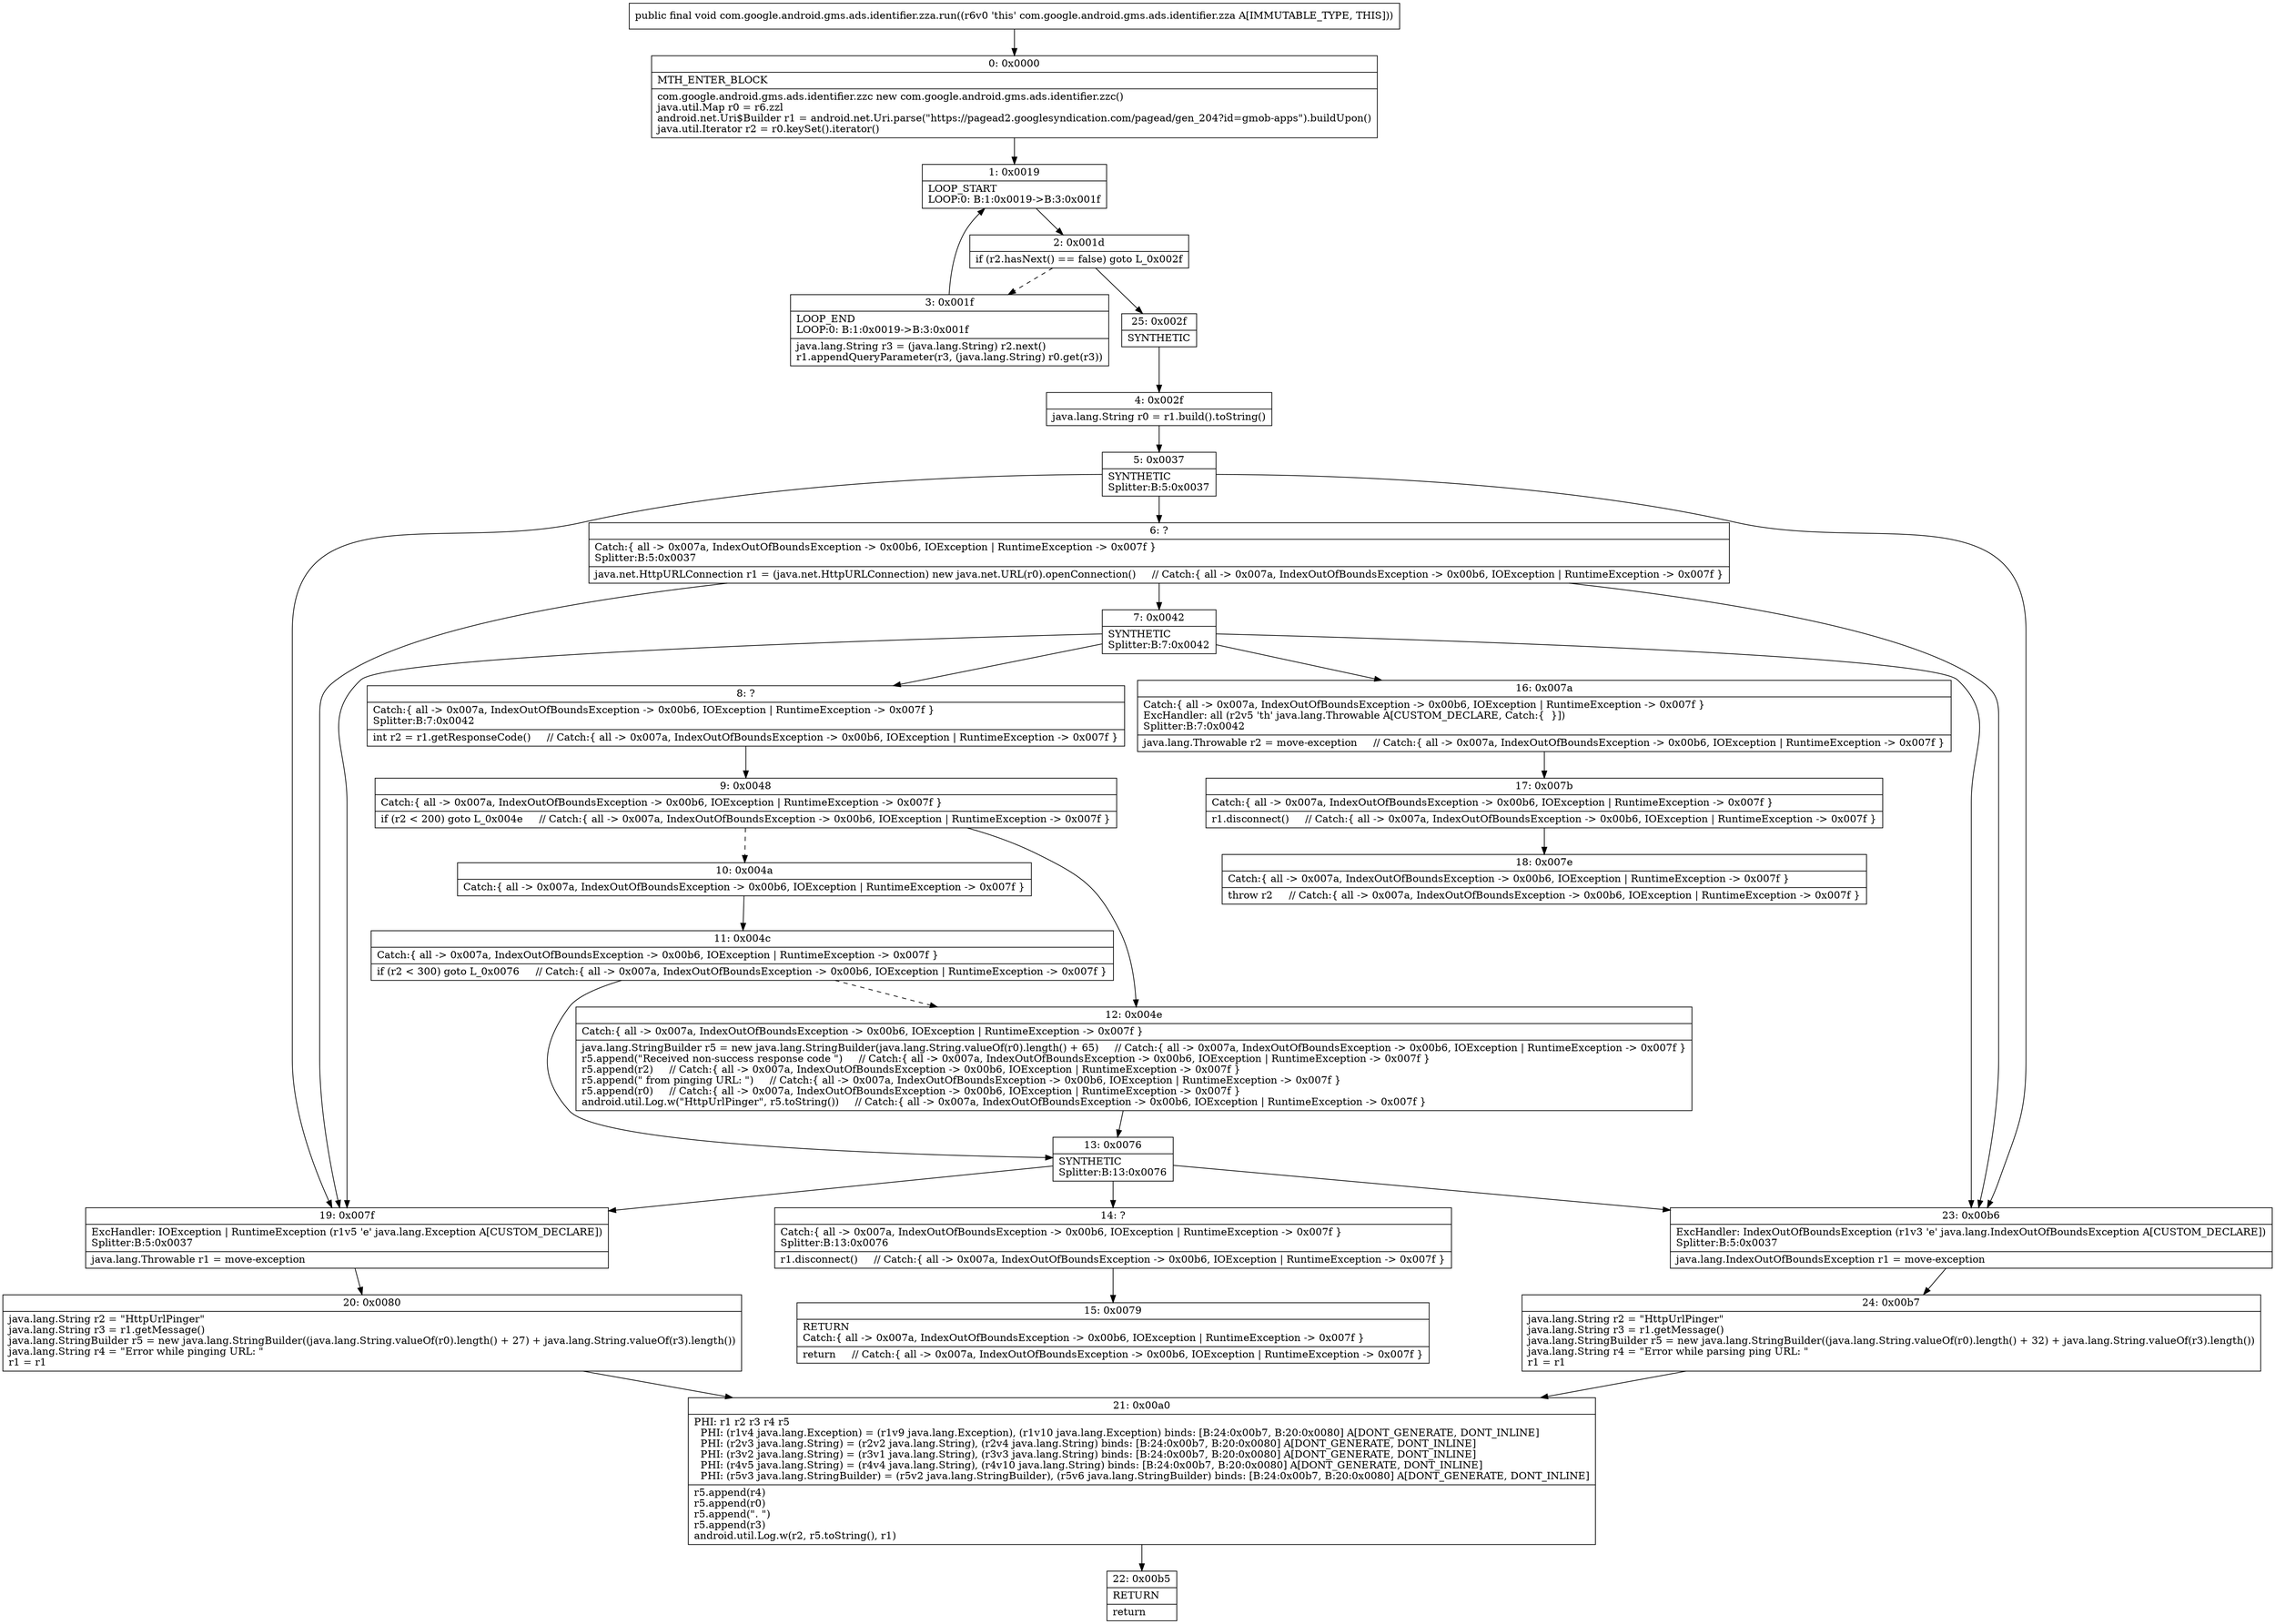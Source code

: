 digraph "CFG forcom.google.android.gms.ads.identifier.zza.run()V" {
Node_0 [shape=record,label="{0\:\ 0x0000|MTH_ENTER_BLOCK\l|com.google.android.gms.ads.identifier.zzc new com.google.android.gms.ads.identifier.zzc()\ljava.util.Map r0 = r6.zzl\landroid.net.Uri$Builder r1 = android.net.Uri.parse(\"https:\/\/pagead2.googlesyndication.com\/pagead\/gen_204?id=gmob\-apps\").buildUpon()\ljava.util.Iterator r2 = r0.keySet().iterator()\l}"];
Node_1 [shape=record,label="{1\:\ 0x0019|LOOP_START\lLOOP:0: B:1:0x0019\-\>B:3:0x001f\l}"];
Node_2 [shape=record,label="{2\:\ 0x001d|if (r2.hasNext() == false) goto L_0x002f\l}"];
Node_3 [shape=record,label="{3\:\ 0x001f|LOOP_END\lLOOP:0: B:1:0x0019\-\>B:3:0x001f\l|java.lang.String r3 = (java.lang.String) r2.next()\lr1.appendQueryParameter(r3, (java.lang.String) r0.get(r3))\l}"];
Node_4 [shape=record,label="{4\:\ 0x002f|java.lang.String r0 = r1.build().toString()\l}"];
Node_5 [shape=record,label="{5\:\ 0x0037|SYNTHETIC\lSplitter:B:5:0x0037\l}"];
Node_6 [shape=record,label="{6\:\ ?|Catch:\{ all \-\> 0x007a, IndexOutOfBoundsException \-\> 0x00b6, IOException \| RuntimeException \-\> 0x007f \}\lSplitter:B:5:0x0037\l|java.net.HttpURLConnection r1 = (java.net.HttpURLConnection) new java.net.URL(r0).openConnection()     \/\/ Catch:\{ all \-\> 0x007a, IndexOutOfBoundsException \-\> 0x00b6, IOException \| RuntimeException \-\> 0x007f \}\l}"];
Node_7 [shape=record,label="{7\:\ 0x0042|SYNTHETIC\lSplitter:B:7:0x0042\l}"];
Node_8 [shape=record,label="{8\:\ ?|Catch:\{ all \-\> 0x007a, IndexOutOfBoundsException \-\> 0x00b6, IOException \| RuntimeException \-\> 0x007f \}\lSplitter:B:7:0x0042\l|int r2 = r1.getResponseCode()     \/\/ Catch:\{ all \-\> 0x007a, IndexOutOfBoundsException \-\> 0x00b6, IOException \| RuntimeException \-\> 0x007f \}\l}"];
Node_9 [shape=record,label="{9\:\ 0x0048|Catch:\{ all \-\> 0x007a, IndexOutOfBoundsException \-\> 0x00b6, IOException \| RuntimeException \-\> 0x007f \}\l|if (r2 \< 200) goto L_0x004e     \/\/ Catch:\{ all \-\> 0x007a, IndexOutOfBoundsException \-\> 0x00b6, IOException \| RuntimeException \-\> 0x007f \}\l}"];
Node_10 [shape=record,label="{10\:\ 0x004a|Catch:\{ all \-\> 0x007a, IndexOutOfBoundsException \-\> 0x00b6, IOException \| RuntimeException \-\> 0x007f \}\l}"];
Node_11 [shape=record,label="{11\:\ 0x004c|Catch:\{ all \-\> 0x007a, IndexOutOfBoundsException \-\> 0x00b6, IOException \| RuntimeException \-\> 0x007f \}\l|if (r2 \< 300) goto L_0x0076     \/\/ Catch:\{ all \-\> 0x007a, IndexOutOfBoundsException \-\> 0x00b6, IOException \| RuntimeException \-\> 0x007f \}\l}"];
Node_12 [shape=record,label="{12\:\ 0x004e|Catch:\{ all \-\> 0x007a, IndexOutOfBoundsException \-\> 0x00b6, IOException \| RuntimeException \-\> 0x007f \}\l|java.lang.StringBuilder r5 = new java.lang.StringBuilder(java.lang.String.valueOf(r0).length() + 65)     \/\/ Catch:\{ all \-\> 0x007a, IndexOutOfBoundsException \-\> 0x00b6, IOException \| RuntimeException \-\> 0x007f \}\lr5.append(\"Received non\-success response code \")     \/\/ Catch:\{ all \-\> 0x007a, IndexOutOfBoundsException \-\> 0x00b6, IOException \| RuntimeException \-\> 0x007f \}\lr5.append(r2)     \/\/ Catch:\{ all \-\> 0x007a, IndexOutOfBoundsException \-\> 0x00b6, IOException \| RuntimeException \-\> 0x007f \}\lr5.append(\" from pinging URL: \")     \/\/ Catch:\{ all \-\> 0x007a, IndexOutOfBoundsException \-\> 0x00b6, IOException \| RuntimeException \-\> 0x007f \}\lr5.append(r0)     \/\/ Catch:\{ all \-\> 0x007a, IndexOutOfBoundsException \-\> 0x00b6, IOException \| RuntimeException \-\> 0x007f \}\landroid.util.Log.w(\"HttpUrlPinger\", r5.toString())     \/\/ Catch:\{ all \-\> 0x007a, IndexOutOfBoundsException \-\> 0x00b6, IOException \| RuntimeException \-\> 0x007f \}\l}"];
Node_13 [shape=record,label="{13\:\ 0x0076|SYNTHETIC\lSplitter:B:13:0x0076\l}"];
Node_14 [shape=record,label="{14\:\ ?|Catch:\{ all \-\> 0x007a, IndexOutOfBoundsException \-\> 0x00b6, IOException \| RuntimeException \-\> 0x007f \}\lSplitter:B:13:0x0076\l|r1.disconnect()     \/\/ Catch:\{ all \-\> 0x007a, IndexOutOfBoundsException \-\> 0x00b6, IOException \| RuntimeException \-\> 0x007f \}\l}"];
Node_15 [shape=record,label="{15\:\ 0x0079|RETURN\lCatch:\{ all \-\> 0x007a, IndexOutOfBoundsException \-\> 0x00b6, IOException \| RuntimeException \-\> 0x007f \}\l|return     \/\/ Catch:\{ all \-\> 0x007a, IndexOutOfBoundsException \-\> 0x00b6, IOException \| RuntimeException \-\> 0x007f \}\l}"];
Node_16 [shape=record,label="{16\:\ 0x007a|Catch:\{ all \-\> 0x007a, IndexOutOfBoundsException \-\> 0x00b6, IOException \| RuntimeException \-\> 0x007f \}\lExcHandler: all (r2v5 'th' java.lang.Throwable A[CUSTOM_DECLARE, Catch:\{  \}])\lSplitter:B:7:0x0042\l|java.lang.Throwable r2 = move\-exception     \/\/ Catch:\{ all \-\> 0x007a, IndexOutOfBoundsException \-\> 0x00b6, IOException \| RuntimeException \-\> 0x007f \}\l}"];
Node_17 [shape=record,label="{17\:\ 0x007b|Catch:\{ all \-\> 0x007a, IndexOutOfBoundsException \-\> 0x00b6, IOException \| RuntimeException \-\> 0x007f \}\l|r1.disconnect()     \/\/ Catch:\{ all \-\> 0x007a, IndexOutOfBoundsException \-\> 0x00b6, IOException \| RuntimeException \-\> 0x007f \}\l}"];
Node_18 [shape=record,label="{18\:\ 0x007e|Catch:\{ all \-\> 0x007a, IndexOutOfBoundsException \-\> 0x00b6, IOException \| RuntimeException \-\> 0x007f \}\l|throw r2     \/\/ Catch:\{ all \-\> 0x007a, IndexOutOfBoundsException \-\> 0x00b6, IOException \| RuntimeException \-\> 0x007f \}\l}"];
Node_19 [shape=record,label="{19\:\ 0x007f|ExcHandler: IOException \| RuntimeException (r1v5 'e' java.lang.Exception A[CUSTOM_DECLARE])\lSplitter:B:5:0x0037\l|java.lang.Throwable r1 = move\-exception\l}"];
Node_20 [shape=record,label="{20\:\ 0x0080|java.lang.String r2 = \"HttpUrlPinger\"\ljava.lang.String r3 = r1.getMessage()\ljava.lang.StringBuilder r5 = new java.lang.StringBuilder((java.lang.String.valueOf(r0).length() + 27) + java.lang.String.valueOf(r3).length())\ljava.lang.String r4 = \"Error while pinging URL: \"\lr1 = r1\l}"];
Node_21 [shape=record,label="{21\:\ 0x00a0|PHI: r1 r2 r3 r4 r5 \l  PHI: (r1v4 java.lang.Exception) = (r1v9 java.lang.Exception), (r1v10 java.lang.Exception) binds: [B:24:0x00b7, B:20:0x0080] A[DONT_GENERATE, DONT_INLINE]\l  PHI: (r2v3 java.lang.String) = (r2v2 java.lang.String), (r2v4 java.lang.String) binds: [B:24:0x00b7, B:20:0x0080] A[DONT_GENERATE, DONT_INLINE]\l  PHI: (r3v2 java.lang.String) = (r3v1 java.lang.String), (r3v3 java.lang.String) binds: [B:24:0x00b7, B:20:0x0080] A[DONT_GENERATE, DONT_INLINE]\l  PHI: (r4v5 java.lang.String) = (r4v4 java.lang.String), (r4v10 java.lang.String) binds: [B:24:0x00b7, B:20:0x0080] A[DONT_GENERATE, DONT_INLINE]\l  PHI: (r5v3 java.lang.StringBuilder) = (r5v2 java.lang.StringBuilder), (r5v6 java.lang.StringBuilder) binds: [B:24:0x00b7, B:20:0x0080] A[DONT_GENERATE, DONT_INLINE]\l|r5.append(r4)\lr5.append(r0)\lr5.append(\". \")\lr5.append(r3)\landroid.util.Log.w(r2, r5.toString(), r1)\l}"];
Node_22 [shape=record,label="{22\:\ 0x00b5|RETURN\l|return\l}"];
Node_23 [shape=record,label="{23\:\ 0x00b6|ExcHandler: IndexOutOfBoundsException (r1v3 'e' java.lang.IndexOutOfBoundsException A[CUSTOM_DECLARE])\lSplitter:B:5:0x0037\l|java.lang.IndexOutOfBoundsException r1 = move\-exception\l}"];
Node_24 [shape=record,label="{24\:\ 0x00b7|java.lang.String r2 = \"HttpUrlPinger\"\ljava.lang.String r3 = r1.getMessage()\ljava.lang.StringBuilder r5 = new java.lang.StringBuilder((java.lang.String.valueOf(r0).length() + 32) + java.lang.String.valueOf(r3).length())\ljava.lang.String r4 = \"Error while parsing ping URL: \"\lr1 = r1\l}"];
Node_25 [shape=record,label="{25\:\ 0x002f|SYNTHETIC\l}"];
MethodNode[shape=record,label="{public final void com.google.android.gms.ads.identifier.zza.run((r6v0 'this' com.google.android.gms.ads.identifier.zza A[IMMUTABLE_TYPE, THIS])) }"];
MethodNode -> Node_0;
Node_0 -> Node_1;
Node_1 -> Node_2;
Node_2 -> Node_3[style=dashed];
Node_2 -> Node_25;
Node_3 -> Node_1;
Node_4 -> Node_5;
Node_5 -> Node_6;
Node_5 -> Node_23;
Node_5 -> Node_19;
Node_6 -> Node_7;
Node_6 -> Node_23;
Node_6 -> Node_19;
Node_7 -> Node_8;
Node_7 -> Node_16;
Node_7 -> Node_23;
Node_7 -> Node_19;
Node_8 -> Node_9;
Node_9 -> Node_10[style=dashed];
Node_9 -> Node_12;
Node_10 -> Node_11;
Node_11 -> Node_12[style=dashed];
Node_11 -> Node_13;
Node_12 -> Node_13;
Node_13 -> Node_14;
Node_13 -> Node_23;
Node_13 -> Node_19;
Node_14 -> Node_15;
Node_16 -> Node_17;
Node_17 -> Node_18;
Node_19 -> Node_20;
Node_20 -> Node_21;
Node_21 -> Node_22;
Node_23 -> Node_24;
Node_24 -> Node_21;
Node_25 -> Node_4;
}

